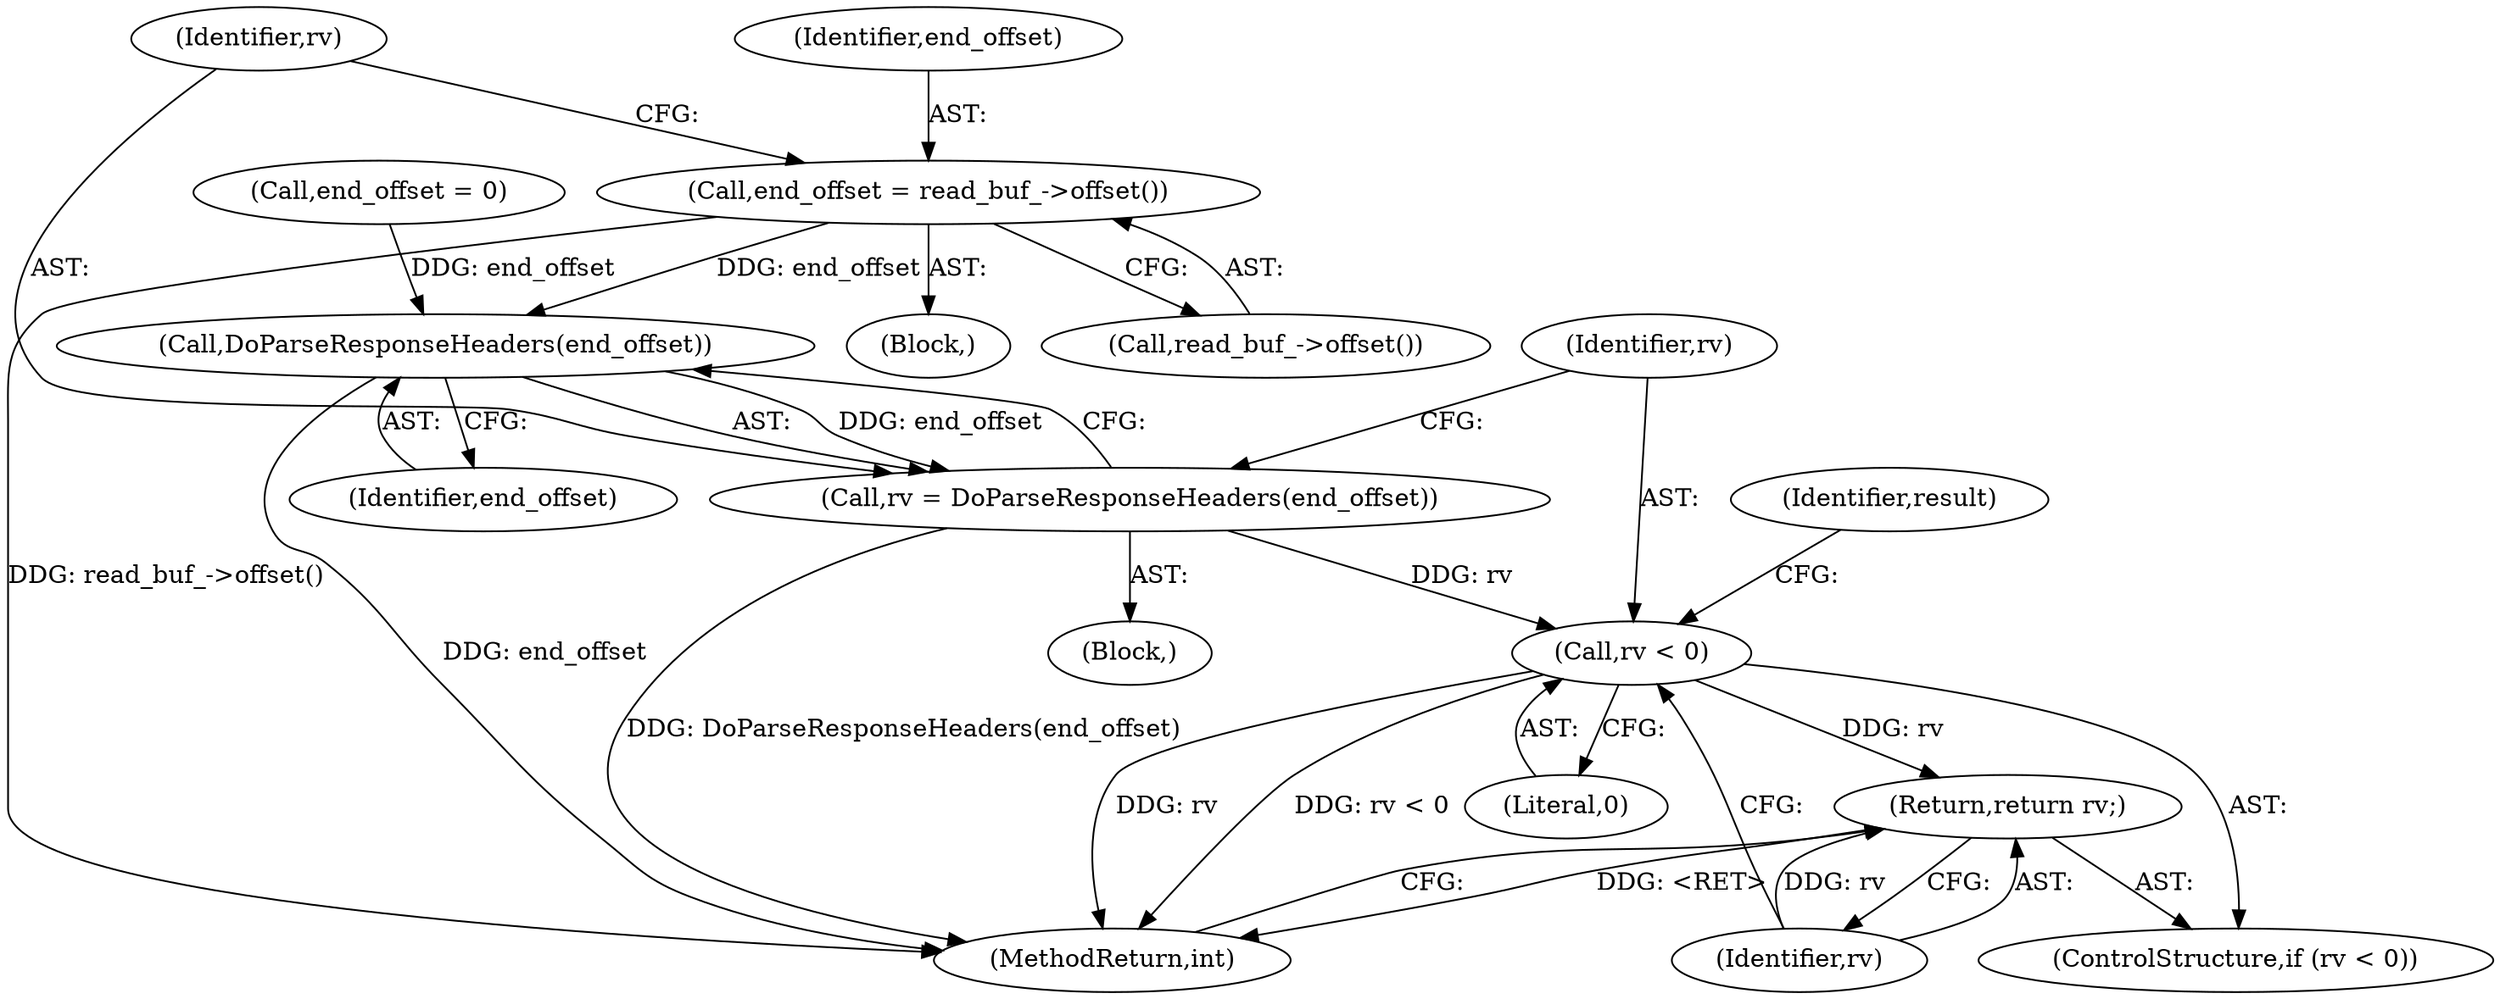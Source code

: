 digraph "1_Chrome_9c18dbcb79e5f700c453d1ac01fb6d8768e4844a@del" {
"1000174" [label="(Call,end_offset = read_buf_->offset())"];
"1000188" [label="(Call,DoParseResponseHeaders(end_offset))"];
"1000186" [label="(Call,rv = DoParseResponseHeaders(end_offset))"];
"1000191" [label="(Call,rv < 0)"];
"1000194" [label="(Return,return rv;)"];
"1000182" [label="(Call,end_offset = 0)"];
"1000188" [label="(Call,DoParseResponseHeaders(end_offset))"];
"1000187" [label="(Identifier,rv)"];
"1000190" [label="(ControlStructure,if (rv < 0))"];
"1000197" [label="(Identifier,result)"];
"1000186" [label="(Call,rv = DoParseResponseHeaders(end_offset))"];
"1000194" [label="(Return,return rv;)"];
"1000198" [label="(MethodReturn,int)"];
"1000170" [label="(Block,)"];
"1000164" [label="(Block,)"];
"1000175" [label="(Identifier,end_offset)"];
"1000195" [label="(Identifier,rv)"];
"1000191" [label="(Call,rv < 0)"];
"1000176" [label="(Call,read_buf_->offset())"];
"1000192" [label="(Identifier,rv)"];
"1000189" [label="(Identifier,end_offset)"];
"1000193" [label="(Literal,0)"];
"1000174" [label="(Call,end_offset = read_buf_->offset())"];
"1000174" -> "1000170"  [label="AST: "];
"1000174" -> "1000176"  [label="CFG: "];
"1000175" -> "1000174"  [label="AST: "];
"1000176" -> "1000174"  [label="AST: "];
"1000187" -> "1000174"  [label="CFG: "];
"1000174" -> "1000198"  [label="DDG: read_buf_->offset()"];
"1000174" -> "1000188"  [label="DDG: end_offset"];
"1000188" -> "1000186"  [label="AST: "];
"1000188" -> "1000189"  [label="CFG: "];
"1000189" -> "1000188"  [label="AST: "];
"1000186" -> "1000188"  [label="CFG: "];
"1000188" -> "1000198"  [label="DDG: end_offset"];
"1000188" -> "1000186"  [label="DDG: end_offset"];
"1000182" -> "1000188"  [label="DDG: end_offset"];
"1000186" -> "1000164"  [label="AST: "];
"1000187" -> "1000186"  [label="AST: "];
"1000192" -> "1000186"  [label="CFG: "];
"1000186" -> "1000198"  [label="DDG: DoParseResponseHeaders(end_offset)"];
"1000186" -> "1000191"  [label="DDG: rv"];
"1000191" -> "1000190"  [label="AST: "];
"1000191" -> "1000193"  [label="CFG: "];
"1000192" -> "1000191"  [label="AST: "];
"1000193" -> "1000191"  [label="AST: "];
"1000195" -> "1000191"  [label="CFG: "];
"1000197" -> "1000191"  [label="CFG: "];
"1000191" -> "1000198"  [label="DDG: rv < 0"];
"1000191" -> "1000198"  [label="DDG: rv"];
"1000191" -> "1000194"  [label="DDG: rv"];
"1000194" -> "1000190"  [label="AST: "];
"1000194" -> "1000195"  [label="CFG: "];
"1000195" -> "1000194"  [label="AST: "];
"1000198" -> "1000194"  [label="CFG: "];
"1000194" -> "1000198"  [label="DDG: <RET>"];
"1000195" -> "1000194"  [label="DDG: rv"];
}
